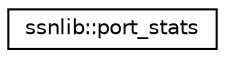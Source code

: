 digraph "Graphical Class Hierarchy"
{
  edge [fontname="Helvetica",fontsize="10",labelfontname="Helvetica",labelfontsize="10"];
  node [fontname="Helvetica",fontsize="10",shape=record];
  rankdir="LR";
  Node1 [label="ssnlib::port_stats",height=0.2,width=0.4,color="black", fillcolor="white", style="filled",URL="$classssnlib_1_1port__stats.html"];
}
